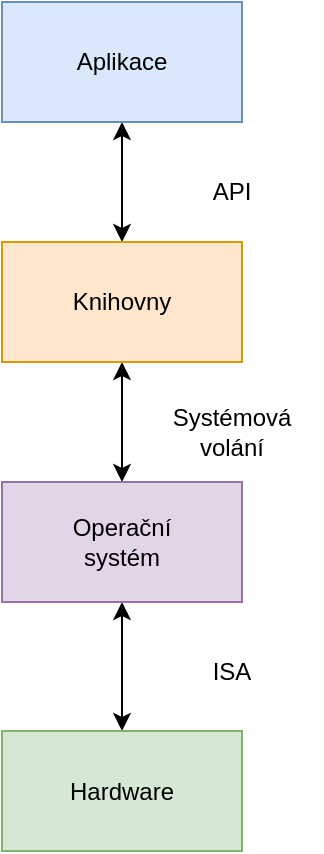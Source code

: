 <mxfile version="20.8.16" type="device"><diagram name="Stránka-1" id="WNqY-9SNdNZhhfUiGQEl"><mxGraphModel dx="1434" dy="836" grid="1" gridSize="10" guides="1" tooltips="1" connect="1" arrows="1" fold="1" page="1" pageScale="1" pageWidth="827" pageHeight="1169" math="0" shadow="0"><root><mxCell id="0"/><mxCell id="1" parent="0"/><mxCell id="BdlnnVyH9SRTPfFnCgFm-5" style="edgeStyle=orthogonalEdgeStyle;rounded=0;orthogonalLoop=1;jettySize=auto;html=1;entryX=0.5;entryY=0;entryDx=0;entryDy=0;startArrow=classic;startFill=1;" edge="1" parent="1" source="BdlnnVyH9SRTPfFnCgFm-1" target="BdlnnVyH9SRTPfFnCgFm-2"><mxGeometry relative="1" as="geometry"/></mxCell><mxCell id="BdlnnVyH9SRTPfFnCgFm-1" value="Aplikace" style="rounded=0;whiteSpace=wrap;html=1;fillColor=#dae8fc;strokeColor=#6c8ebf;" vertex="1" parent="1"><mxGeometry x="370" y="220" width="120" height="60" as="geometry"/></mxCell><mxCell id="BdlnnVyH9SRTPfFnCgFm-6" style="edgeStyle=orthogonalEdgeStyle;rounded=0;orthogonalLoop=1;jettySize=auto;html=1;startArrow=classic;startFill=1;" edge="1" parent="1" source="BdlnnVyH9SRTPfFnCgFm-2" target="BdlnnVyH9SRTPfFnCgFm-3"><mxGeometry relative="1" as="geometry"/></mxCell><mxCell id="BdlnnVyH9SRTPfFnCgFm-2" value="Knihovny" style="rounded=0;whiteSpace=wrap;html=1;fillColor=#ffe6cc;strokeColor=#d79b00;" vertex="1" parent="1"><mxGeometry x="370" y="340" width="120" height="60" as="geometry"/></mxCell><mxCell id="BdlnnVyH9SRTPfFnCgFm-7" style="edgeStyle=orthogonalEdgeStyle;rounded=0;orthogonalLoop=1;jettySize=auto;html=1;entryX=0.5;entryY=0;entryDx=0;entryDy=0;startArrow=classic;startFill=1;" edge="1" parent="1" source="BdlnnVyH9SRTPfFnCgFm-3" target="BdlnnVyH9SRTPfFnCgFm-4"><mxGeometry relative="1" as="geometry"/></mxCell><mxCell id="BdlnnVyH9SRTPfFnCgFm-3" value="Operační&lt;br&gt;systém" style="rounded=0;whiteSpace=wrap;html=1;fillColor=#e1d5e7;strokeColor=#9673a6;" vertex="1" parent="1"><mxGeometry x="370" y="460" width="120" height="60" as="geometry"/></mxCell><mxCell id="BdlnnVyH9SRTPfFnCgFm-4" value="Hardware" style="rounded=0;whiteSpace=wrap;html=1;fillColor=#d5e8d4;strokeColor=#82b366;" vertex="1" parent="1"><mxGeometry x="370" y="584.5" width="120" height="60" as="geometry"/></mxCell><mxCell id="BdlnnVyH9SRTPfFnCgFm-9" value="API" style="text;html=1;strokeColor=none;fillColor=none;align=center;verticalAlign=middle;whiteSpace=wrap;rounded=0;" vertex="1" parent="1"><mxGeometry x="455" y="300" width="60" height="30" as="geometry"/></mxCell><mxCell id="BdlnnVyH9SRTPfFnCgFm-10" value="Systémová &lt;br&gt;volání" style="text;html=1;strokeColor=none;fillColor=none;align=center;verticalAlign=middle;whiteSpace=wrap;rounded=0;" vertex="1" parent="1"><mxGeometry x="440" y="420" width="90" height="30" as="geometry"/></mxCell><mxCell id="BdlnnVyH9SRTPfFnCgFm-11" value="ISA" style="text;html=1;strokeColor=none;fillColor=none;align=center;verticalAlign=middle;whiteSpace=wrap;rounded=0;" vertex="1" parent="1"><mxGeometry x="440" y="540" width="90" height="30" as="geometry"/></mxCell></root></mxGraphModel></diagram></mxfile>